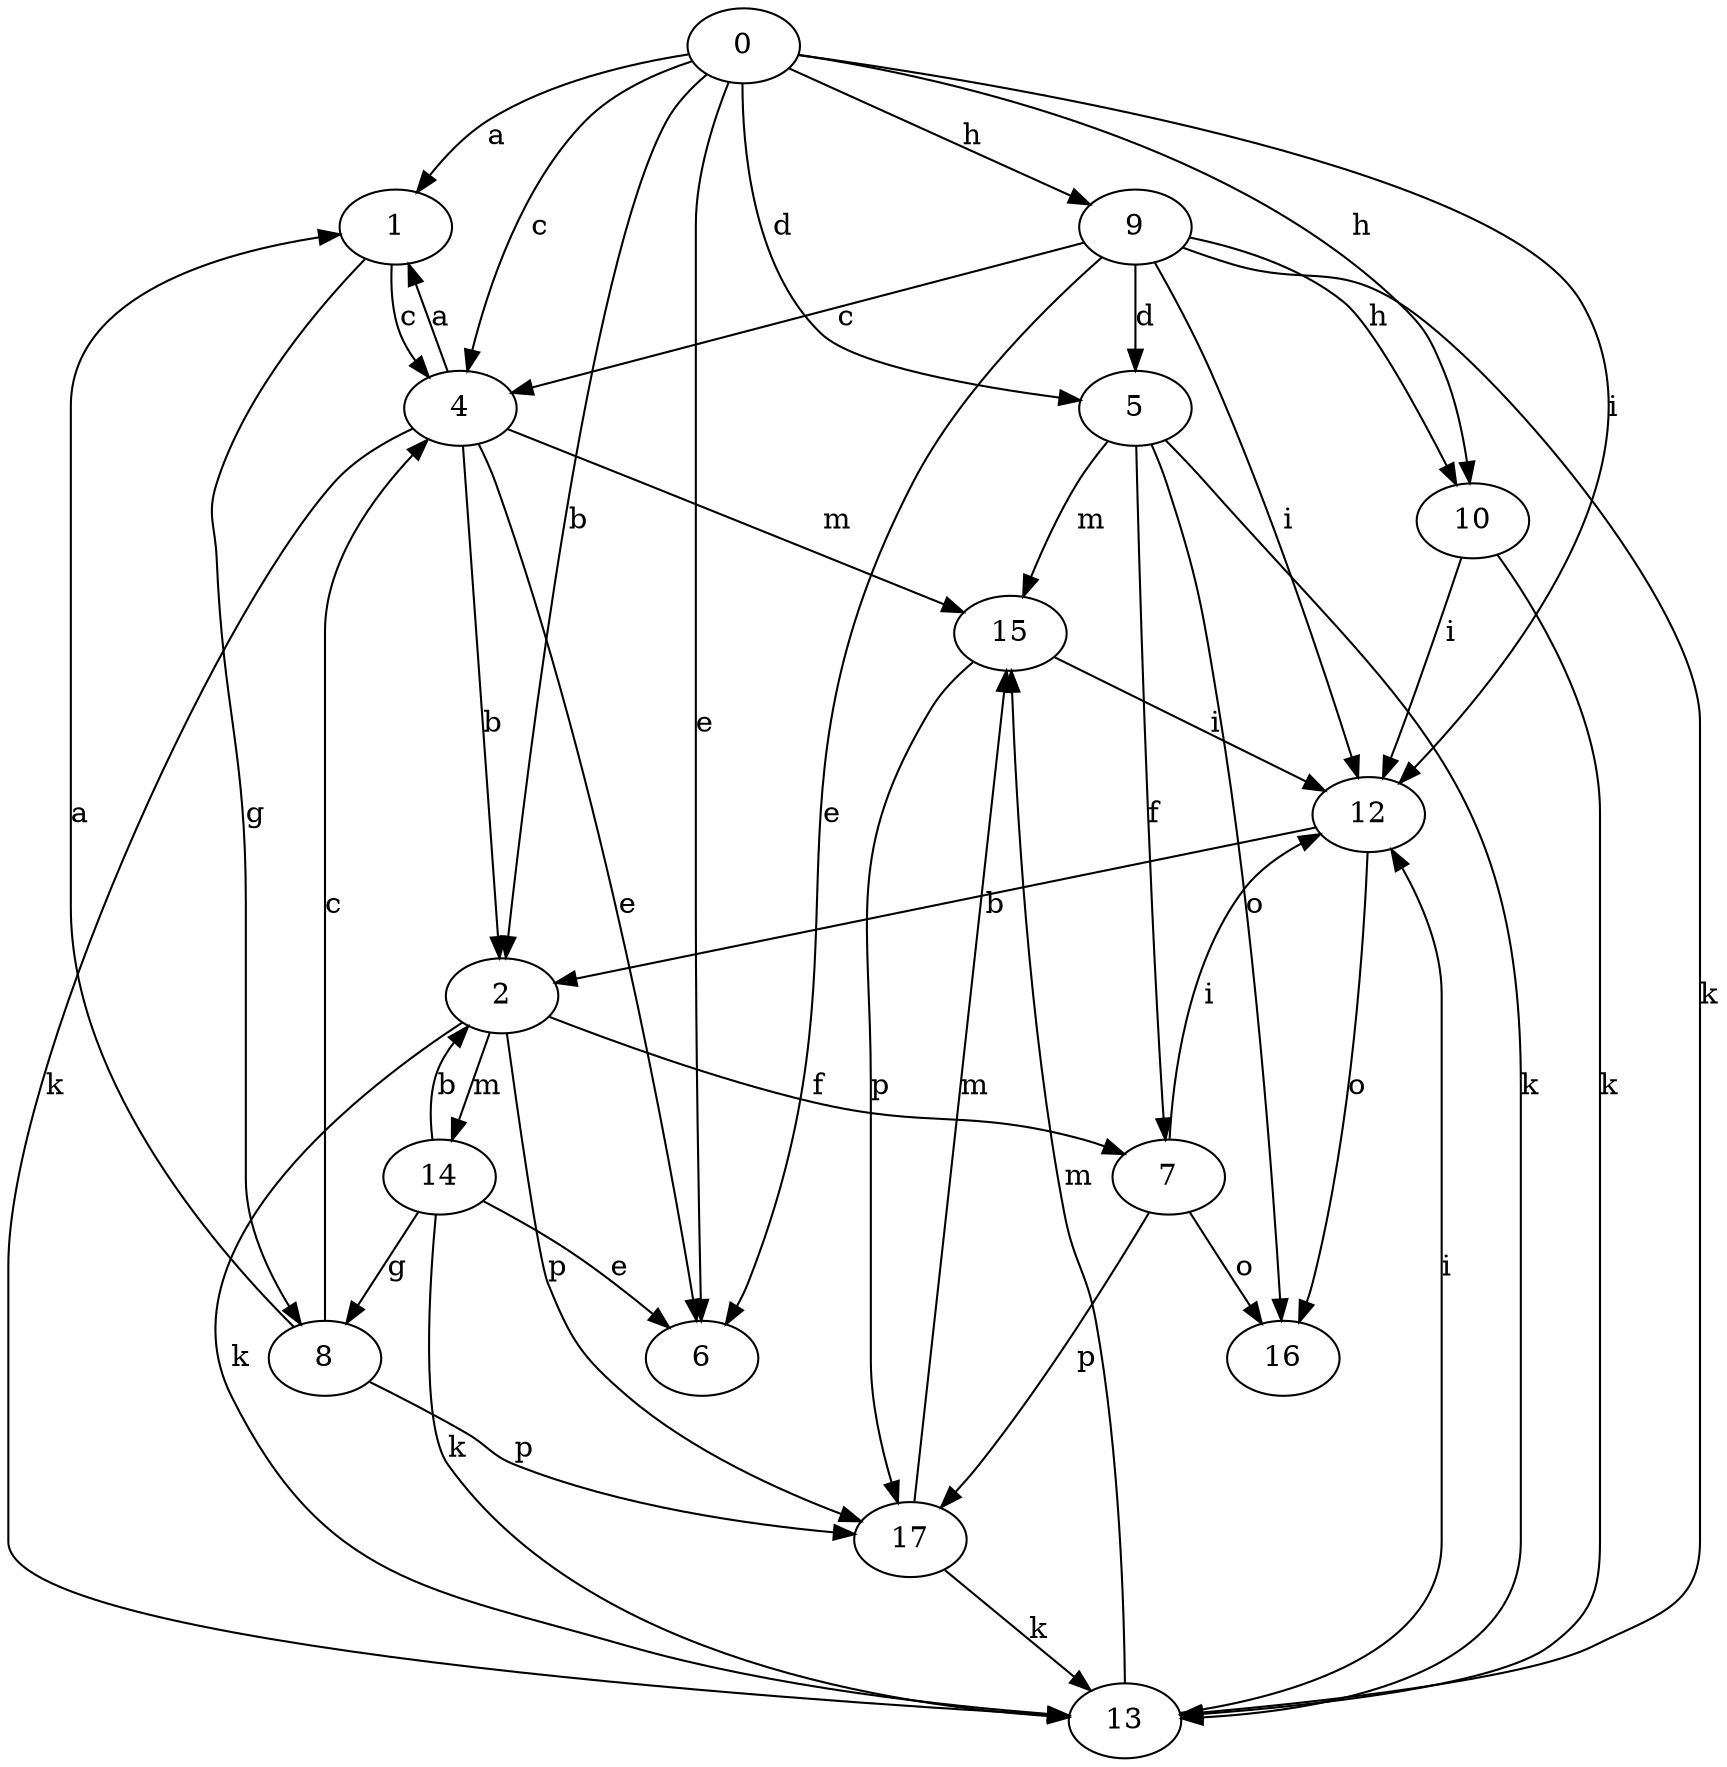 strict digraph  {
0;
1;
2;
4;
5;
6;
7;
8;
9;
10;
12;
13;
14;
15;
16;
17;
0 -> 1  [label=a];
0 -> 2  [label=b];
0 -> 4  [label=c];
0 -> 5  [label=d];
0 -> 6  [label=e];
0 -> 9  [label=h];
0 -> 10  [label=h];
0 -> 12  [label=i];
1 -> 4  [label=c];
1 -> 8  [label=g];
2 -> 7  [label=f];
2 -> 13  [label=k];
2 -> 14  [label=m];
2 -> 17  [label=p];
4 -> 1  [label=a];
4 -> 2  [label=b];
4 -> 6  [label=e];
4 -> 13  [label=k];
4 -> 15  [label=m];
5 -> 7  [label=f];
5 -> 13  [label=k];
5 -> 15  [label=m];
5 -> 16  [label=o];
7 -> 12  [label=i];
7 -> 16  [label=o];
7 -> 17  [label=p];
8 -> 1  [label=a];
8 -> 4  [label=c];
8 -> 17  [label=p];
9 -> 4  [label=c];
9 -> 5  [label=d];
9 -> 6  [label=e];
9 -> 10  [label=h];
9 -> 12  [label=i];
9 -> 13  [label=k];
10 -> 12  [label=i];
10 -> 13  [label=k];
12 -> 2  [label=b];
12 -> 16  [label=o];
13 -> 12  [label=i];
13 -> 15  [label=m];
14 -> 2  [label=b];
14 -> 6  [label=e];
14 -> 8  [label=g];
14 -> 13  [label=k];
15 -> 12  [label=i];
15 -> 17  [label=p];
17 -> 13  [label=k];
17 -> 15  [label=m];
}
